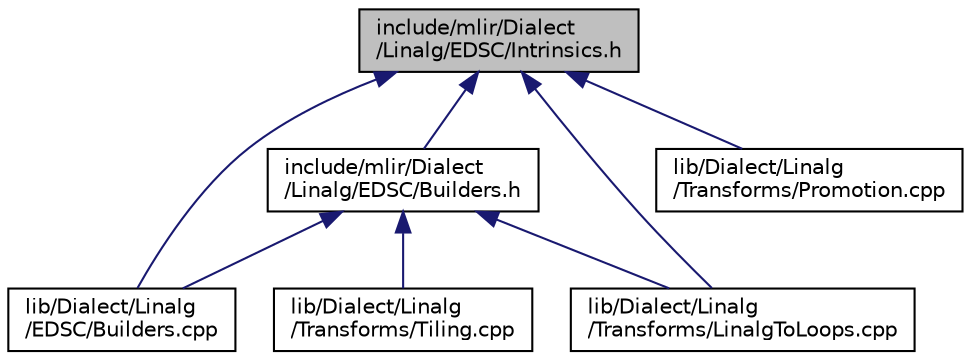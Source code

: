 digraph "include/mlir/Dialect/Linalg/EDSC/Intrinsics.h"
{
  bgcolor="transparent";
  edge [fontname="Helvetica",fontsize="10",labelfontname="Helvetica",labelfontsize="10"];
  node [fontname="Helvetica",fontsize="10",shape=record];
  Node84 [label="include/mlir/Dialect\l/Linalg/EDSC/Intrinsics.h",height=0.2,width=0.4,color="black", fillcolor="grey75", style="filled", fontcolor="black"];
  Node84 -> Node85 [dir="back",color="midnightblue",fontsize="10",style="solid",fontname="Helvetica"];
  Node85 [label="include/mlir/Dialect\l/Linalg/EDSC/Builders.h",height=0.2,width=0.4,color="black",URL="$Dialect_2Linalg_2EDSC_2Builders_8h.html"];
  Node85 -> Node86 [dir="back",color="midnightblue",fontsize="10",style="solid",fontname="Helvetica"];
  Node86 [label="lib/Dialect/Linalg\l/EDSC/Builders.cpp",height=0.2,width=0.4,color="black",URL="$Dialect_2Linalg_2EDSC_2Builders_8cpp.html"];
  Node85 -> Node87 [dir="back",color="midnightblue",fontsize="10",style="solid",fontname="Helvetica"];
  Node87 [label="lib/Dialect/Linalg\l/Transforms/LinalgToLoops.cpp",height=0.2,width=0.4,color="black",URL="$LinalgToLoops_8cpp.html"];
  Node85 -> Node88 [dir="back",color="midnightblue",fontsize="10",style="solid",fontname="Helvetica"];
  Node88 [label="lib/Dialect/Linalg\l/Transforms/Tiling.cpp",height=0.2,width=0.4,color="black",URL="$Tiling_8cpp.html"];
  Node84 -> Node86 [dir="back",color="midnightblue",fontsize="10",style="solid",fontname="Helvetica"];
  Node84 -> Node87 [dir="back",color="midnightblue",fontsize="10",style="solid",fontname="Helvetica"];
  Node84 -> Node89 [dir="back",color="midnightblue",fontsize="10",style="solid",fontname="Helvetica"];
  Node89 [label="lib/Dialect/Linalg\l/Transforms/Promotion.cpp",height=0.2,width=0.4,color="black",URL="$Promotion_8cpp.html"];
}
